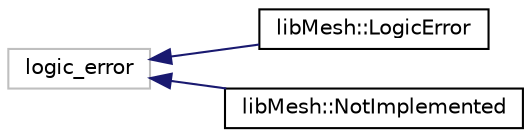 digraph "类继承关系图"
{
 // INTERACTIVE_SVG=YES
  edge [fontname="Helvetica",fontsize="10",labelfontname="Helvetica",labelfontsize="10"];
  node [fontname="Helvetica",fontsize="10",shape=record];
  rankdir="LR";
  Node1 [label="logic_error",height=0.2,width=0.4,color="grey75", fillcolor="white", style="filled"];
  Node1 -> Node2 [dir="back",color="midnightblue",fontsize="10",style="solid",fontname="Helvetica"];
  Node2 [label="libMesh::LogicError",height=0.2,width=0.4,color="black", fillcolor="white", style="filled",URL="$classlibMesh_1_1LogicError.html",tooltip="A class to represent the internal &quot;this should never happen&quot; errors, to be thrown by &quot;libmesh_error()..."];
  Node1 -> Node3 [dir="back",color="midnightblue",fontsize="10",style="solid",fontname="Helvetica"];
  Node3 [label="libMesh::NotImplemented",height=0.2,width=0.4,color="black", fillcolor="white", style="filled",URL="$classlibMesh_1_1NotImplemented.html",tooltip="A class to stub for features that should be in libMesh, but haven&#39;t been written yet, to be thrown by &quot;libmesh_not_implemented();&quot;. "];
}
